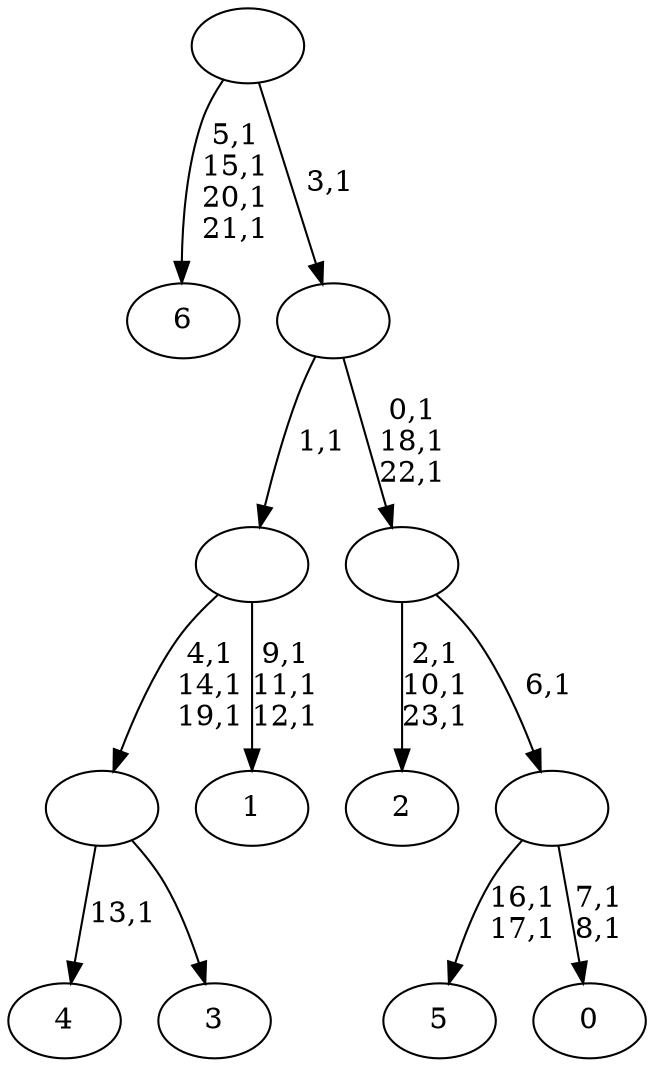 digraph T {
	31 [label="6"]
	26 [label="5"]
	23 [label="4"]
	21 [label="3"]
	20 [label=""]
	17 [label="2"]
	13 [label="1"]
	9 [label=""]
	8 [label="0"]
	5 [label=""]
	4 [label=""]
	1 [label=""]
	0 [label=""]
	20 -> 23 [label="13,1"]
	20 -> 21 [label=""]
	9 -> 13 [label="9,1\n11,1\n12,1"]
	9 -> 20 [label="4,1\n14,1\n19,1"]
	5 -> 8 [label="7,1\n8,1"]
	5 -> 26 [label="16,1\n17,1"]
	4 -> 17 [label="2,1\n10,1\n23,1"]
	4 -> 5 [label="6,1"]
	1 -> 4 [label="0,1\n18,1\n22,1"]
	1 -> 9 [label="1,1"]
	0 -> 31 [label="5,1\n15,1\n20,1\n21,1"]
	0 -> 1 [label="3,1"]
}
